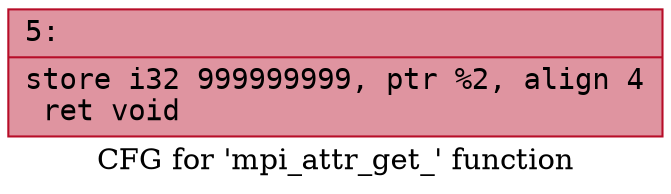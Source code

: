 digraph "CFG for 'mpi_attr_get_' function" {
	label="CFG for 'mpi_attr_get_' function";

	Node0x5560a31d8fd0 [shape=record,color="#b70d28ff", style=filled, fillcolor="#b70d2870" fontname="Courier",label="{5:\l|  store i32 999999999, ptr %2, align 4\l  ret void\l}"];
}
